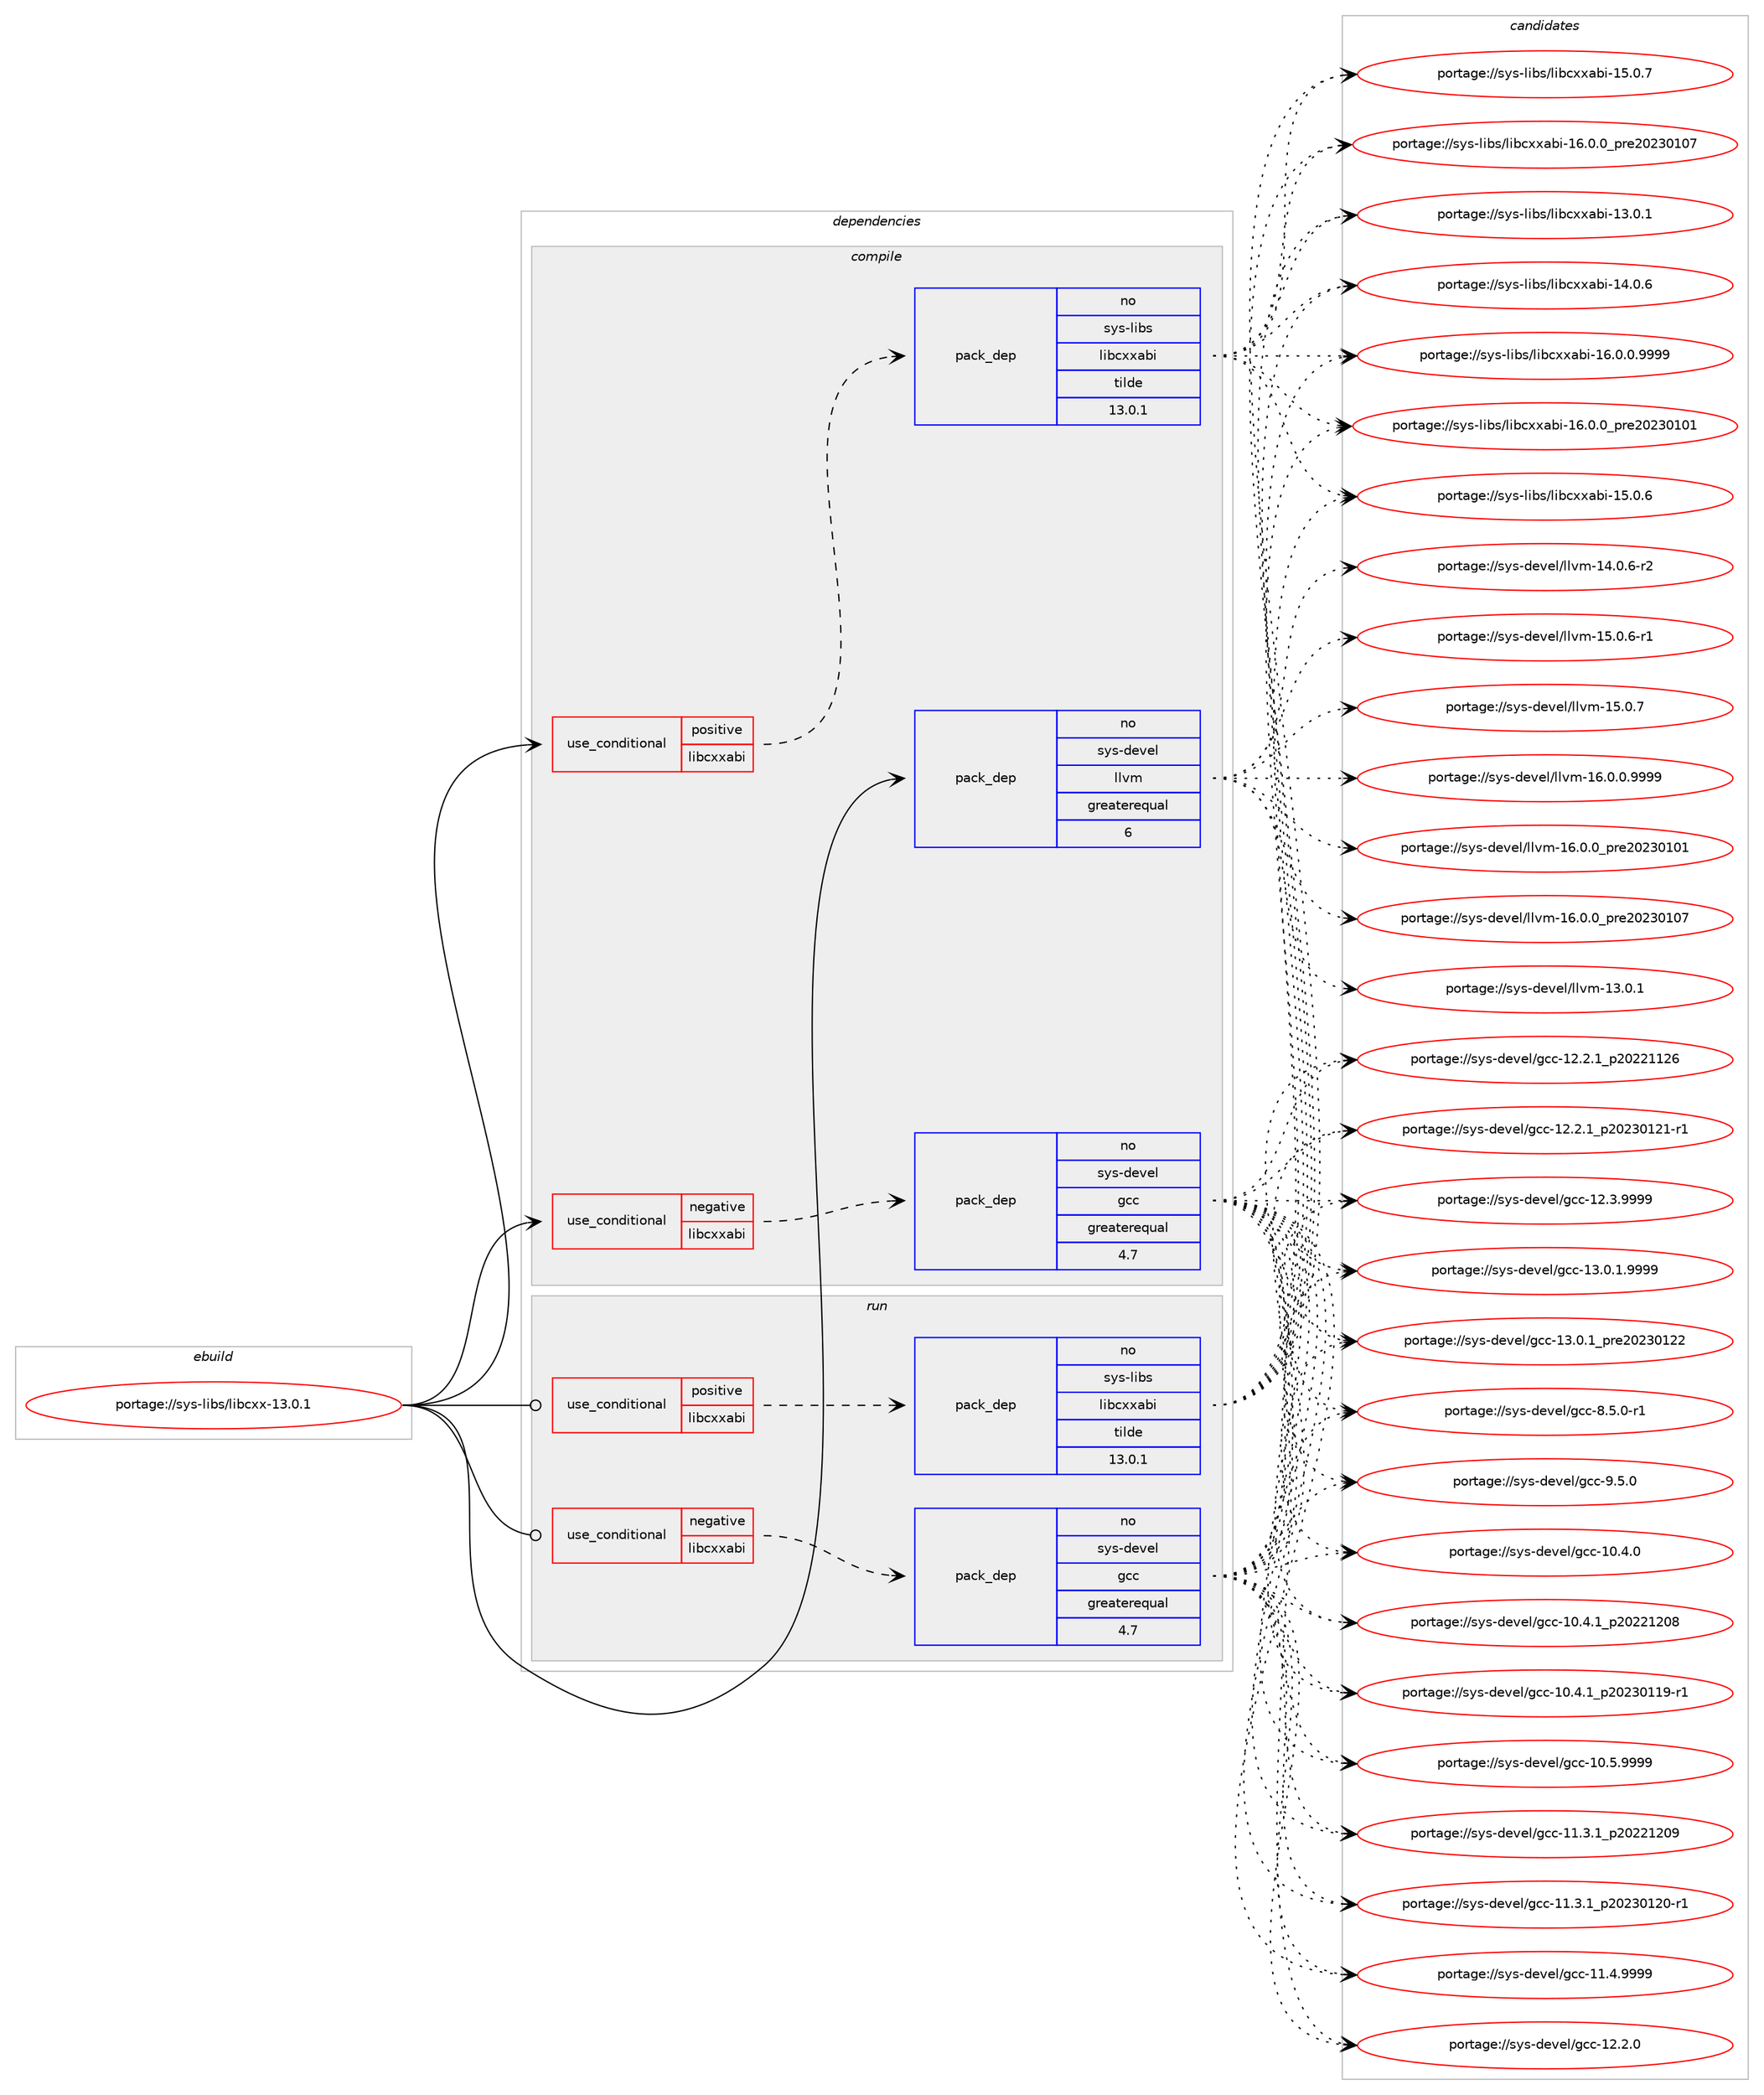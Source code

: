digraph prolog {

# *************
# Graph options
# *************

newrank=true;
concentrate=true;
compound=true;
graph [rankdir=LR,fontname=Helvetica,fontsize=10,ranksep=1.5];#, ranksep=2.5, nodesep=0.2];
edge  [arrowhead=vee];
node  [fontname=Helvetica,fontsize=10];

# **********
# The ebuild
# **********

subgraph cluster_leftcol {
color=gray;
rank=same;
label=<<i>ebuild</i>>;
id [label="portage://sys-libs/libcxx-13.0.1", color=red, width=4, href="../sys-libs/libcxx-13.0.1.svg"];
}

# ****************
# The dependencies
# ****************

subgraph cluster_midcol {
color=gray;
label=<<i>dependencies</i>>;
subgraph cluster_compile {
fillcolor="#eeeeee";
style=filled;
label=<<i>compile</i>>;
subgraph cond5365 {
dependency8230 [label=<<TABLE BORDER="0" CELLBORDER="1" CELLSPACING="0" CELLPADDING="4"><TR><TD ROWSPAN="3" CELLPADDING="10">use_conditional</TD></TR><TR><TD>negative</TD></TR><TR><TD>libcxxabi</TD></TR></TABLE>>, shape=none, color=red];
subgraph pack2802 {
dependency8231 [label=<<TABLE BORDER="0" CELLBORDER="1" CELLSPACING="0" CELLPADDING="4" WIDTH="220"><TR><TD ROWSPAN="6" CELLPADDING="30">pack_dep</TD></TR><TR><TD WIDTH="110">no</TD></TR><TR><TD>sys-devel</TD></TR><TR><TD>gcc</TD></TR><TR><TD>greaterequal</TD></TR><TR><TD>4.7</TD></TR></TABLE>>, shape=none, color=blue];
}
dependency8230:e -> dependency8231:w [weight=20,style="dashed",arrowhead="vee"];
}
id:e -> dependency8230:w [weight=20,style="solid",arrowhead="vee"];
subgraph cond5366 {
dependency8232 [label=<<TABLE BORDER="0" CELLBORDER="1" CELLSPACING="0" CELLPADDING="4"><TR><TD ROWSPAN="3" CELLPADDING="10">use_conditional</TD></TR><TR><TD>positive</TD></TR><TR><TD>libcxxabi</TD></TR></TABLE>>, shape=none, color=red];
subgraph pack2803 {
dependency8233 [label=<<TABLE BORDER="0" CELLBORDER="1" CELLSPACING="0" CELLPADDING="4" WIDTH="220"><TR><TD ROWSPAN="6" CELLPADDING="30">pack_dep</TD></TR><TR><TD WIDTH="110">no</TD></TR><TR><TD>sys-libs</TD></TR><TR><TD>libcxxabi</TD></TR><TR><TD>tilde</TD></TR><TR><TD>13.0.1</TD></TR></TABLE>>, shape=none, color=blue];
}
dependency8232:e -> dependency8233:w [weight=20,style="dashed",arrowhead="vee"];
}
id:e -> dependency8232:w [weight=20,style="solid",arrowhead="vee"];
subgraph pack2804 {
dependency8234 [label=<<TABLE BORDER="0" CELLBORDER="1" CELLSPACING="0" CELLPADDING="4" WIDTH="220"><TR><TD ROWSPAN="6" CELLPADDING="30">pack_dep</TD></TR><TR><TD WIDTH="110">no</TD></TR><TR><TD>sys-devel</TD></TR><TR><TD>llvm</TD></TR><TR><TD>greaterequal</TD></TR><TR><TD>6</TD></TR></TABLE>>, shape=none, color=blue];
}
id:e -> dependency8234:w [weight=20,style="solid",arrowhead="vee"];
# *** BEGIN UNKNOWN DEPENDENCY TYPE (TODO) ***
# id -> package_dependency(portage://sys-libs/libcxx-13.0.1,install,strong,sys-devel,llvm,none,[,,],[slot(0)],[])
# *** END UNKNOWN DEPENDENCY TYPE (TODO) ***

}
subgraph cluster_compileandrun {
fillcolor="#eeeeee";
style=filled;
label=<<i>compile and run</i>>;
}
subgraph cluster_run {
fillcolor="#eeeeee";
style=filled;
label=<<i>run</i>>;
subgraph cond5367 {
dependency8235 [label=<<TABLE BORDER="0" CELLBORDER="1" CELLSPACING="0" CELLPADDING="4"><TR><TD ROWSPAN="3" CELLPADDING="10">use_conditional</TD></TR><TR><TD>negative</TD></TR><TR><TD>libcxxabi</TD></TR></TABLE>>, shape=none, color=red];
subgraph pack2805 {
dependency8236 [label=<<TABLE BORDER="0" CELLBORDER="1" CELLSPACING="0" CELLPADDING="4" WIDTH="220"><TR><TD ROWSPAN="6" CELLPADDING="30">pack_dep</TD></TR><TR><TD WIDTH="110">no</TD></TR><TR><TD>sys-devel</TD></TR><TR><TD>gcc</TD></TR><TR><TD>greaterequal</TD></TR><TR><TD>4.7</TD></TR></TABLE>>, shape=none, color=blue];
}
dependency8235:e -> dependency8236:w [weight=20,style="dashed",arrowhead="vee"];
}
id:e -> dependency8235:w [weight=20,style="solid",arrowhead="odot"];
subgraph cond5368 {
dependency8237 [label=<<TABLE BORDER="0" CELLBORDER="1" CELLSPACING="0" CELLPADDING="4"><TR><TD ROWSPAN="3" CELLPADDING="10">use_conditional</TD></TR><TR><TD>positive</TD></TR><TR><TD>libcxxabi</TD></TR></TABLE>>, shape=none, color=red];
subgraph pack2806 {
dependency8238 [label=<<TABLE BORDER="0" CELLBORDER="1" CELLSPACING="0" CELLPADDING="4" WIDTH="220"><TR><TD ROWSPAN="6" CELLPADDING="30">pack_dep</TD></TR><TR><TD WIDTH="110">no</TD></TR><TR><TD>sys-libs</TD></TR><TR><TD>libcxxabi</TD></TR><TR><TD>tilde</TD></TR><TR><TD>13.0.1</TD></TR></TABLE>>, shape=none, color=blue];
}
dependency8237:e -> dependency8238:w [weight=20,style="dashed",arrowhead="vee"];
}
id:e -> dependency8237:w [weight=20,style="solid",arrowhead="odot"];
}
}

# **************
# The candidates
# **************

subgraph cluster_choices {
rank=same;
color=gray;
label=<<i>candidates</i>>;

subgraph choice2802 {
color=black;
nodesep=1;
choice1151211154510010111810110847103999945494846524648 [label="portage://sys-devel/gcc-10.4.0", color=red, width=4,href="../sys-devel/gcc-10.4.0.svg"];
choice1151211154510010111810110847103999945494846524649951125048505049504856 [label="portage://sys-devel/gcc-10.4.1_p20221208", color=red, width=4,href="../sys-devel/gcc-10.4.1_p20221208.svg"];
choice11512111545100101118101108471039999454948465246499511250485051484949574511449 [label="portage://sys-devel/gcc-10.4.1_p20230119-r1", color=red, width=4,href="../sys-devel/gcc-10.4.1_p20230119-r1.svg"];
choice1151211154510010111810110847103999945494846534657575757 [label="portage://sys-devel/gcc-10.5.9999", color=red, width=4,href="../sys-devel/gcc-10.5.9999.svg"];
choice1151211154510010111810110847103999945494946514649951125048505049504857 [label="portage://sys-devel/gcc-11.3.1_p20221209", color=red, width=4,href="../sys-devel/gcc-11.3.1_p20221209.svg"];
choice11512111545100101118101108471039999454949465146499511250485051484950484511449 [label="portage://sys-devel/gcc-11.3.1_p20230120-r1", color=red, width=4,href="../sys-devel/gcc-11.3.1_p20230120-r1.svg"];
choice1151211154510010111810110847103999945494946524657575757 [label="portage://sys-devel/gcc-11.4.9999", color=red, width=4,href="../sys-devel/gcc-11.4.9999.svg"];
choice1151211154510010111810110847103999945495046504648 [label="portage://sys-devel/gcc-12.2.0", color=red, width=4,href="../sys-devel/gcc-12.2.0.svg"];
choice1151211154510010111810110847103999945495046504649951125048505049495054 [label="portage://sys-devel/gcc-12.2.1_p20221126", color=red, width=4,href="../sys-devel/gcc-12.2.1_p20221126.svg"];
choice11512111545100101118101108471039999454950465046499511250485051484950494511449 [label="portage://sys-devel/gcc-12.2.1_p20230121-r1", color=red, width=4,href="../sys-devel/gcc-12.2.1_p20230121-r1.svg"];
choice1151211154510010111810110847103999945495046514657575757 [label="portage://sys-devel/gcc-12.3.9999", color=red, width=4,href="../sys-devel/gcc-12.3.9999.svg"];
choice11512111545100101118101108471039999454951464846494657575757 [label="portage://sys-devel/gcc-13.0.1.9999", color=red, width=4,href="../sys-devel/gcc-13.0.1.9999.svg"];
choice1151211154510010111810110847103999945495146484649951121141015048505148495050 [label="portage://sys-devel/gcc-13.0.1_pre20230122", color=red, width=4,href="../sys-devel/gcc-13.0.1_pre20230122.svg"];
choice115121115451001011181011084710399994556465346484511449 [label="portage://sys-devel/gcc-8.5.0-r1", color=red, width=4,href="../sys-devel/gcc-8.5.0-r1.svg"];
choice11512111545100101118101108471039999455746534648 [label="portage://sys-devel/gcc-9.5.0", color=red, width=4,href="../sys-devel/gcc-9.5.0.svg"];
dependency8231:e -> choice1151211154510010111810110847103999945494846524648:w [style=dotted,weight="100"];
dependency8231:e -> choice1151211154510010111810110847103999945494846524649951125048505049504856:w [style=dotted,weight="100"];
dependency8231:e -> choice11512111545100101118101108471039999454948465246499511250485051484949574511449:w [style=dotted,weight="100"];
dependency8231:e -> choice1151211154510010111810110847103999945494846534657575757:w [style=dotted,weight="100"];
dependency8231:e -> choice1151211154510010111810110847103999945494946514649951125048505049504857:w [style=dotted,weight="100"];
dependency8231:e -> choice11512111545100101118101108471039999454949465146499511250485051484950484511449:w [style=dotted,weight="100"];
dependency8231:e -> choice1151211154510010111810110847103999945494946524657575757:w [style=dotted,weight="100"];
dependency8231:e -> choice1151211154510010111810110847103999945495046504648:w [style=dotted,weight="100"];
dependency8231:e -> choice1151211154510010111810110847103999945495046504649951125048505049495054:w [style=dotted,weight="100"];
dependency8231:e -> choice11512111545100101118101108471039999454950465046499511250485051484950494511449:w [style=dotted,weight="100"];
dependency8231:e -> choice1151211154510010111810110847103999945495046514657575757:w [style=dotted,weight="100"];
dependency8231:e -> choice11512111545100101118101108471039999454951464846494657575757:w [style=dotted,weight="100"];
dependency8231:e -> choice1151211154510010111810110847103999945495146484649951121141015048505148495050:w [style=dotted,weight="100"];
dependency8231:e -> choice115121115451001011181011084710399994556465346484511449:w [style=dotted,weight="100"];
dependency8231:e -> choice11512111545100101118101108471039999455746534648:w [style=dotted,weight="100"];
}
subgraph choice2803 {
color=black;
nodesep=1;
choice1151211154510810598115471081059899120120979810545495146484649 [label="portage://sys-libs/libcxxabi-13.0.1", color=red, width=4,href="../sys-libs/libcxxabi-13.0.1.svg"];
choice1151211154510810598115471081059899120120979810545495246484654 [label="portage://sys-libs/libcxxabi-14.0.6", color=red, width=4,href="../sys-libs/libcxxabi-14.0.6.svg"];
choice1151211154510810598115471081059899120120979810545495346484654 [label="portage://sys-libs/libcxxabi-15.0.6", color=red, width=4,href="../sys-libs/libcxxabi-15.0.6.svg"];
choice1151211154510810598115471081059899120120979810545495346484655 [label="portage://sys-libs/libcxxabi-15.0.7", color=red, width=4,href="../sys-libs/libcxxabi-15.0.7.svg"];
choice11512111545108105981154710810598991201209798105454954464846484657575757 [label="portage://sys-libs/libcxxabi-16.0.0.9999", color=red, width=4,href="../sys-libs/libcxxabi-16.0.0.9999.svg"];
choice1151211154510810598115471081059899120120979810545495446484648951121141015048505148494849 [label="portage://sys-libs/libcxxabi-16.0.0_pre20230101", color=red, width=4,href="../sys-libs/libcxxabi-16.0.0_pre20230101.svg"];
choice1151211154510810598115471081059899120120979810545495446484648951121141015048505148494855 [label="portage://sys-libs/libcxxabi-16.0.0_pre20230107", color=red, width=4,href="../sys-libs/libcxxabi-16.0.0_pre20230107.svg"];
dependency8233:e -> choice1151211154510810598115471081059899120120979810545495146484649:w [style=dotted,weight="100"];
dependency8233:e -> choice1151211154510810598115471081059899120120979810545495246484654:w [style=dotted,weight="100"];
dependency8233:e -> choice1151211154510810598115471081059899120120979810545495346484654:w [style=dotted,weight="100"];
dependency8233:e -> choice1151211154510810598115471081059899120120979810545495346484655:w [style=dotted,weight="100"];
dependency8233:e -> choice11512111545108105981154710810598991201209798105454954464846484657575757:w [style=dotted,weight="100"];
dependency8233:e -> choice1151211154510810598115471081059899120120979810545495446484648951121141015048505148494849:w [style=dotted,weight="100"];
dependency8233:e -> choice1151211154510810598115471081059899120120979810545495446484648951121141015048505148494855:w [style=dotted,weight="100"];
}
subgraph choice2804 {
color=black;
nodesep=1;
choice115121115451001011181011084710810811810945495146484649 [label="portage://sys-devel/llvm-13.0.1", color=red, width=4,href="../sys-devel/llvm-13.0.1.svg"];
choice1151211154510010111810110847108108118109454952464846544511450 [label="portage://sys-devel/llvm-14.0.6-r2", color=red, width=4,href="../sys-devel/llvm-14.0.6-r2.svg"];
choice1151211154510010111810110847108108118109454953464846544511449 [label="portage://sys-devel/llvm-15.0.6-r1", color=red, width=4,href="../sys-devel/llvm-15.0.6-r1.svg"];
choice115121115451001011181011084710810811810945495346484655 [label="portage://sys-devel/llvm-15.0.7", color=red, width=4,href="../sys-devel/llvm-15.0.7.svg"];
choice1151211154510010111810110847108108118109454954464846484657575757 [label="portage://sys-devel/llvm-16.0.0.9999", color=red, width=4,href="../sys-devel/llvm-16.0.0.9999.svg"];
choice115121115451001011181011084710810811810945495446484648951121141015048505148494849 [label="portage://sys-devel/llvm-16.0.0_pre20230101", color=red, width=4,href="../sys-devel/llvm-16.0.0_pre20230101.svg"];
choice115121115451001011181011084710810811810945495446484648951121141015048505148494855 [label="portage://sys-devel/llvm-16.0.0_pre20230107", color=red, width=4,href="../sys-devel/llvm-16.0.0_pre20230107.svg"];
dependency8234:e -> choice115121115451001011181011084710810811810945495146484649:w [style=dotted,weight="100"];
dependency8234:e -> choice1151211154510010111810110847108108118109454952464846544511450:w [style=dotted,weight="100"];
dependency8234:e -> choice1151211154510010111810110847108108118109454953464846544511449:w [style=dotted,weight="100"];
dependency8234:e -> choice115121115451001011181011084710810811810945495346484655:w [style=dotted,weight="100"];
dependency8234:e -> choice1151211154510010111810110847108108118109454954464846484657575757:w [style=dotted,weight="100"];
dependency8234:e -> choice115121115451001011181011084710810811810945495446484648951121141015048505148494849:w [style=dotted,weight="100"];
dependency8234:e -> choice115121115451001011181011084710810811810945495446484648951121141015048505148494855:w [style=dotted,weight="100"];
}
subgraph choice2805 {
color=black;
nodesep=1;
choice1151211154510010111810110847103999945494846524648 [label="portage://sys-devel/gcc-10.4.0", color=red, width=4,href="../sys-devel/gcc-10.4.0.svg"];
choice1151211154510010111810110847103999945494846524649951125048505049504856 [label="portage://sys-devel/gcc-10.4.1_p20221208", color=red, width=4,href="../sys-devel/gcc-10.4.1_p20221208.svg"];
choice11512111545100101118101108471039999454948465246499511250485051484949574511449 [label="portage://sys-devel/gcc-10.4.1_p20230119-r1", color=red, width=4,href="../sys-devel/gcc-10.4.1_p20230119-r1.svg"];
choice1151211154510010111810110847103999945494846534657575757 [label="portage://sys-devel/gcc-10.5.9999", color=red, width=4,href="../sys-devel/gcc-10.5.9999.svg"];
choice1151211154510010111810110847103999945494946514649951125048505049504857 [label="portage://sys-devel/gcc-11.3.1_p20221209", color=red, width=4,href="../sys-devel/gcc-11.3.1_p20221209.svg"];
choice11512111545100101118101108471039999454949465146499511250485051484950484511449 [label="portage://sys-devel/gcc-11.3.1_p20230120-r1", color=red, width=4,href="../sys-devel/gcc-11.3.1_p20230120-r1.svg"];
choice1151211154510010111810110847103999945494946524657575757 [label="portage://sys-devel/gcc-11.4.9999", color=red, width=4,href="../sys-devel/gcc-11.4.9999.svg"];
choice1151211154510010111810110847103999945495046504648 [label="portage://sys-devel/gcc-12.2.0", color=red, width=4,href="../sys-devel/gcc-12.2.0.svg"];
choice1151211154510010111810110847103999945495046504649951125048505049495054 [label="portage://sys-devel/gcc-12.2.1_p20221126", color=red, width=4,href="../sys-devel/gcc-12.2.1_p20221126.svg"];
choice11512111545100101118101108471039999454950465046499511250485051484950494511449 [label="portage://sys-devel/gcc-12.2.1_p20230121-r1", color=red, width=4,href="../sys-devel/gcc-12.2.1_p20230121-r1.svg"];
choice1151211154510010111810110847103999945495046514657575757 [label="portage://sys-devel/gcc-12.3.9999", color=red, width=4,href="../sys-devel/gcc-12.3.9999.svg"];
choice11512111545100101118101108471039999454951464846494657575757 [label="portage://sys-devel/gcc-13.0.1.9999", color=red, width=4,href="../sys-devel/gcc-13.0.1.9999.svg"];
choice1151211154510010111810110847103999945495146484649951121141015048505148495050 [label="portage://sys-devel/gcc-13.0.1_pre20230122", color=red, width=4,href="../sys-devel/gcc-13.0.1_pre20230122.svg"];
choice115121115451001011181011084710399994556465346484511449 [label="portage://sys-devel/gcc-8.5.0-r1", color=red, width=4,href="../sys-devel/gcc-8.5.0-r1.svg"];
choice11512111545100101118101108471039999455746534648 [label="portage://sys-devel/gcc-9.5.0", color=red, width=4,href="../sys-devel/gcc-9.5.0.svg"];
dependency8236:e -> choice1151211154510010111810110847103999945494846524648:w [style=dotted,weight="100"];
dependency8236:e -> choice1151211154510010111810110847103999945494846524649951125048505049504856:w [style=dotted,weight="100"];
dependency8236:e -> choice11512111545100101118101108471039999454948465246499511250485051484949574511449:w [style=dotted,weight="100"];
dependency8236:e -> choice1151211154510010111810110847103999945494846534657575757:w [style=dotted,weight="100"];
dependency8236:e -> choice1151211154510010111810110847103999945494946514649951125048505049504857:w [style=dotted,weight="100"];
dependency8236:e -> choice11512111545100101118101108471039999454949465146499511250485051484950484511449:w [style=dotted,weight="100"];
dependency8236:e -> choice1151211154510010111810110847103999945494946524657575757:w [style=dotted,weight="100"];
dependency8236:e -> choice1151211154510010111810110847103999945495046504648:w [style=dotted,weight="100"];
dependency8236:e -> choice1151211154510010111810110847103999945495046504649951125048505049495054:w [style=dotted,weight="100"];
dependency8236:e -> choice11512111545100101118101108471039999454950465046499511250485051484950494511449:w [style=dotted,weight="100"];
dependency8236:e -> choice1151211154510010111810110847103999945495046514657575757:w [style=dotted,weight="100"];
dependency8236:e -> choice11512111545100101118101108471039999454951464846494657575757:w [style=dotted,weight="100"];
dependency8236:e -> choice1151211154510010111810110847103999945495146484649951121141015048505148495050:w [style=dotted,weight="100"];
dependency8236:e -> choice115121115451001011181011084710399994556465346484511449:w [style=dotted,weight="100"];
dependency8236:e -> choice11512111545100101118101108471039999455746534648:w [style=dotted,weight="100"];
}
subgraph choice2806 {
color=black;
nodesep=1;
choice1151211154510810598115471081059899120120979810545495146484649 [label="portage://sys-libs/libcxxabi-13.0.1", color=red, width=4,href="../sys-libs/libcxxabi-13.0.1.svg"];
choice1151211154510810598115471081059899120120979810545495246484654 [label="portage://sys-libs/libcxxabi-14.0.6", color=red, width=4,href="../sys-libs/libcxxabi-14.0.6.svg"];
choice1151211154510810598115471081059899120120979810545495346484654 [label="portage://sys-libs/libcxxabi-15.0.6", color=red, width=4,href="../sys-libs/libcxxabi-15.0.6.svg"];
choice1151211154510810598115471081059899120120979810545495346484655 [label="portage://sys-libs/libcxxabi-15.0.7", color=red, width=4,href="../sys-libs/libcxxabi-15.0.7.svg"];
choice11512111545108105981154710810598991201209798105454954464846484657575757 [label="portage://sys-libs/libcxxabi-16.0.0.9999", color=red, width=4,href="../sys-libs/libcxxabi-16.0.0.9999.svg"];
choice1151211154510810598115471081059899120120979810545495446484648951121141015048505148494849 [label="portage://sys-libs/libcxxabi-16.0.0_pre20230101", color=red, width=4,href="../sys-libs/libcxxabi-16.0.0_pre20230101.svg"];
choice1151211154510810598115471081059899120120979810545495446484648951121141015048505148494855 [label="portage://sys-libs/libcxxabi-16.0.0_pre20230107", color=red, width=4,href="../sys-libs/libcxxabi-16.0.0_pre20230107.svg"];
dependency8238:e -> choice1151211154510810598115471081059899120120979810545495146484649:w [style=dotted,weight="100"];
dependency8238:e -> choice1151211154510810598115471081059899120120979810545495246484654:w [style=dotted,weight="100"];
dependency8238:e -> choice1151211154510810598115471081059899120120979810545495346484654:w [style=dotted,weight="100"];
dependency8238:e -> choice1151211154510810598115471081059899120120979810545495346484655:w [style=dotted,weight="100"];
dependency8238:e -> choice11512111545108105981154710810598991201209798105454954464846484657575757:w [style=dotted,weight="100"];
dependency8238:e -> choice1151211154510810598115471081059899120120979810545495446484648951121141015048505148494849:w [style=dotted,weight="100"];
dependency8238:e -> choice1151211154510810598115471081059899120120979810545495446484648951121141015048505148494855:w [style=dotted,weight="100"];
}
}

}
